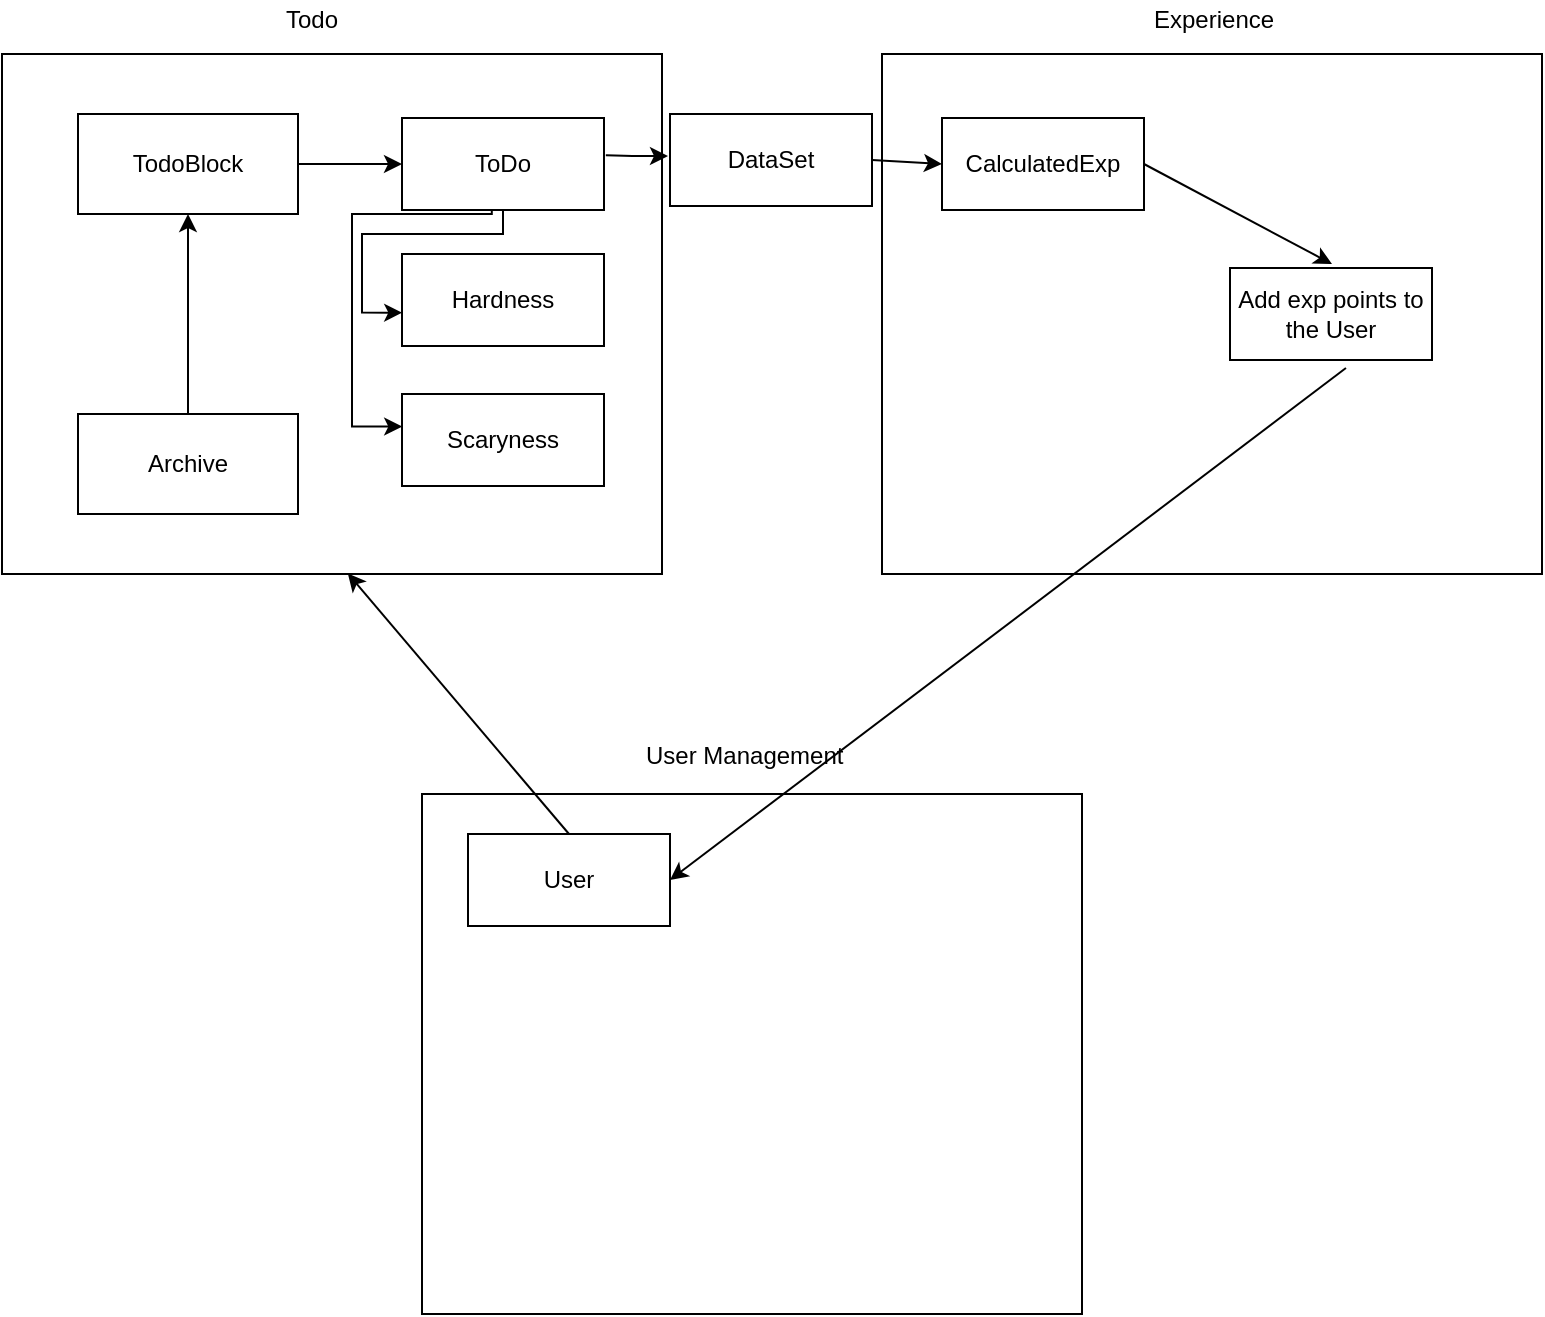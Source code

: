 <mxfile version="12.1.3" type="github" pages="1">
  <diagram id="Rc_XmiZ5ZgW4b_LVRCiT" name="Page-1">
    <mxGraphModel dx="1408" dy="770" grid="1" gridSize="10" guides="1" tooltips="1" connect="1" arrows="1" fold="1" page="1" pageScale="1" pageWidth="850" pageHeight="1100" math="0" shadow="0">
      <root>
        <mxCell id="0"/>
        <mxCell id="1" parent="0"/>
        <mxCell id="7lfXtU-1fm0I3fZK3Gpo-2" value="" style="rounded=0;whiteSpace=wrap;html=1;fillColor=none;" parent="1" vertex="1">
          <mxGeometry x="30" y="70" width="330" height="260" as="geometry"/>
        </mxCell>
        <mxCell id="7lfXtU-1fm0I3fZK3Gpo-3" value="" style="rounded=0;whiteSpace=wrap;html=1;fillColor=none;" parent="1" vertex="1">
          <mxGeometry x="470" y="70" width="330" height="260" as="geometry"/>
        </mxCell>
        <mxCell id="7lfXtU-1fm0I3fZK3Gpo-4" value="" style="rounded=0;whiteSpace=wrap;html=1;fillColor=none;" parent="1" vertex="1">
          <mxGeometry x="240" y="440" width="330" height="260" as="geometry"/>
        </mxCell>
        <mxCell id="7lfXtU-1fm0I3fZK3Gpo-5" value="Todo" style="text;html=1;resizable=0;points=[];autosize=1;align=left;verticalAlign=top;spacingTop=-4;" parent="1" vertex="1">
          <mxGeometry x="170" y="43" width="40" height="20" as="geometry"/>
        </mxCell>
        <mxCell id="7lfXtU-1fm0I3fZK3Gpo-6" value="Experience" style="text;html=1;resizable=0;points=[];autosize=1;align=left;verticalAlign=top;spacingTop=-4;" parent="1" vertex="1">
          <mxGeometry x="604" y="43" width="80" height="20" as="geometry"/>
        </mxCell>
        <mxCell id="7lfXtU-1fm0I3fZK3Gpo-7" value="User Management" style="text;html=1;resizable=0;points=[];autosize=1;align=left;verticalAlign=top;spacingTop=-4;" parent="1" vertex="1">
          <mxGeometry x="350" y="411" width="110" height="20" as="geometry"/>
        </mxCell>
        <mxCell id="7lfXtU-1fm0I3fZK3Gpo-11" value="" style="edgeStyle=orthogonalEdgeStyle;rounded=0;orthogonalLoop=1;jettySize=auto;html=1;" parent="1" source="7lfXtU-1fm0I3fZK3Gpo-8" target="7lfXtU-1fm0I3fZK3Gpo-9" edge="1">
          <mxGeometry relative="1" as="geometry"/>
        </mxCell>
        <mxCell id="7lfXtU-1fm0I3fZK3Gpo-8" value="TodoBlock" style="rounded=0;whiteSpace=wrap;html=1;fillColor=none;" parent="1" vertex="1">
          <mxGeometry x="68" y="100" width="110" height="50" as="geometry"/>
        </mxCell>
        <mxCell id="7lfXtU-1fm0I3fZK3Gpo-9" value="ToDo" style="rounded=0;whiteSpace=wrap;html=1;fillColor=none;" parent="1" vertex="1">
          <mxGeometry x="230" y="102" width="101" height="46" as="geometry"/>
        </mxCell>
        <mxCell id="7lfXtU-1fm0I3fZK3Gpo-12" style="edgeStyle=orthogonalEdgeStyle;rounded=0;orthogonalLoop=1;jettySize=auto;html=1;entryX=0.5;entryY=1;entryDx=0;entryDy=0;" parent="1" source="7lfXtU-1fm0I3fZK3Gpo-10" target="7lfXtU-1fm0I3fZK3Gpo-8" edge="1">
          <mxGeometry relative="1" as="geometry"/>
        </mxCell>
        <mxCell id="7lfXtU-1fm0I3fZK3Gpo-10" value="Archive" style="rounded=0;whiteSpace=wrap;html=1;fillColor=none;" parent="1" vertex="1">
          <mxGeometry x="68" y="250" width="110" height="50" as="geometry"/>
        </mxCell>
        <mxCell id="7lfXtU-1fm0I3fZK3Gpo-13" value="CalculatedExp" style="rounded=0;whiteSpace=wrap;html=1;fillColor=none;" parent="1" vertex="1">
          <mxGeometry x="500" y="102" width="101" height="46" as="geometry"/>
        </mxCell>
        <mxCell id="7lfXtU-1fm0I3fZK3Gpo-15" value="DataSet" style="rounded=0;whiteSpace=wrap;html=1;fillColor=none;" parent="1" vertex="1">
          <mxGeometry x="364" y="100" width="101" height="46" as="geometry"/>
        </mxCell>
        <mxCell id="7lfXtU-1fm0I3fZK3Gpo-16" value="Hardness" style="rounded=0;whiteSpace=wrap;html=1;fillColor=none;" parent="1" vertex="1">
          <mxGeometry x="230" y="170" width="101" height="46" as="geometry"/>
        </mxCell>
        <mxCell id="7lfXtU-1fm0I3fZK3Gpo-17" value="Scaryness" style="rounded=0;whiteSpace=wrap;html=1;fillColor=none;" parent="1" vertex="1">
          <mxGeometry x="230" y="240" width="101" height="46" as="geometry"/>
        </mxCell>
        <mxCell id="7lfXtU-1fm0I3fZK3Gpo-21" style="edgeStyle=orthogonalEdgeStyle;rounded=0;orthogonalLoop=1;jettySize=auto;html=1;exitX=0.5;exitY=1;exitDx=0;exitDy=0;entryX=0.001;entryY=0.638;entryDx=0;entryDy=0;entryPerimeter=0;" parent="1" source="7lfXtU-1fm0I3fZK3Gpo-9" target="7lfXtU-1fm0I3fZK3Gpo-16" edge="1">
          <mxGeometry relative="1" as="geometry">
            <Array as="points">
              <mxPoint x="280" y="160"/>
              <mxPoint x="210" y="160"/>
              <mxPoint x="210" y="199"/>
            </Array>
          </mxGeometry>
        </mxCell>
        <mxCell id="7lfXtU-1fm0I3fZK3Gpo-22" style="edgeStyle=orthogonalEdgeStyle;rounded=0;orthogonalLoop=1;jettySize=auto;html=1;exitX=0.5;exitY=1;exitDx=0;exitDy=0;entryX=0.001;entryY=0.354;entryDx=0;entryDy=0;entryPerimeter=0;" parent="1" target="7lfXtU-1fm0I3fZK3Gpo-17" edge="1">
          <mxGeometry relative="1" as="geometry">
            <mxPoint x="274.889" y="147.944" as="sourcePoint"/>
            <mxPoint x="224.611" y="199.333" as="targetPoint"/>
            <Array as="points">
              <mxPoint x="275" y="150"/>
              <mxPoint x="205" y="150"/>
              <mxPoint x="205" y="256"/>
            </Array>
          </mxGeometry>
        </mxCell>
        <mxCell id="7lfXtU-1fm0I3fZK3Gpo-24" value="" style="endArrow=classic;html=1;exitX=1.009;exitY=0.405;exitDx=0;exitDy=0;exitPerimeter=0;" parent="1" source="7lfXtU-1fm0I3fZK3Gpo-9" edge="1">
          <mxGeometry width="50" height="50" relative="1" as="geometry">
            <mxPoint x="340" y="210" as="sourcePoint"/>
            <mxPoint x="363" y="121" as="targetPoint"/>
            <Array as="points">
              <mxPoint x="350" y="121"/>
            </Array>
          </mxGeometry>
        </mxCell>
        <mxCell id="7lfXtU-1fm0I3fZK3Gpo-26" value="" style="endArrow=classic;html=1;exitX=1;exitY=0.5;exitDx=0;exitDy=0;entryX=0;entryY=0.5;entryDx=0;entryDy=0;" parent="1" source="7lfXtU-1fm0I3fZK3Gpo-15" target="7lfXtU-1fm0I3fZK3Gpo-13" edge="1">
          <mxGeometry width="50" height="50" relative="1" as="geometry">
            <mxPoint x="460" y="160" as="sourcePoint"/>
            <mxPoint x="510" y="110" as="targetPoint"/>
          </mxGeometry>
        </mxCell>
        <mxCell id="7lfXtU-1fm0I3fZK3Gpo-27" value="User" style="rounded=0;whiteSpace=wrap;html=1;fillColor=none;" parent="1" vertex="1">
          <mxGeometry x="263" y="460" width="101" height="46" as="geometry"/>
        </mxCell>
        <mxCell id="7lfXtU-1fm0I3fZK3Gpo-28" value="" style="endArrow=classic;html=1;exitX=0.5;exitY=0;exitDx=0;exitDy=0;entryX=0.524;entryY=0.999;entryDx=0;entryDy=0;entryPerimeter=0;" parent="1" source="7lfXtU-1fm0I3fZK3Gpo-27" target="7lfXtU-1fm0I3fZK3Gpo-2" edge="1">
          <mxGeometry width="50" height="50" relative="1" as="geometry">
            <mxPoint x="250" y="450" as="sourcePoint"/>
            <mxPoint x="300" y="400" as="targetPoint"/>
          </mxGeometry>
        </mxCell>
        <mxCell id="g4744lY3ipZy2g39p095-1" value="Add exp points to the User" style="rounded=0;whiteSpace=wrap;html=1;fillColor=none;" vertex="1" parent="1">
          <mxGeometry x="644" y="177" width="101" height="46" as="geometry"/>
        </mxCell>
        <mxCell id="g4744lY3ipZy2g39p095-2" value="" style="endArrow=classic;html=1;exitX=0.574;exitY=1.087;exitDx=0;exitDy=0;exitPerimeter=0;entryX=1;entryY=0.5;entryDx=0;entryDy=0;" edge="1" parent="1" source="g4744lY3ipZy2g39p095-1" target="7lfXtU-1fm0I3fZK3Gpo-27">
          <mxGeometry width="50" height="50" relative="1" as="geometry">
            <mxPoint x="600" y="350" as="sourcePoint"/>
            <mxPoint x="650" y="300" as="targetPoint"/>
          </mxGeometry>
        </mxCell>
        <mxCell id="g4744lY3ipZy2g39p095-3" value="" style="endArrow=classic;html=1;exitX=1;exitY=0.5;exitDx=0;exitDy=0;" edge="1" parent="1" source="7lfXtU-1fm0I3fZK3Gpo-13">
          <mxGeometry width="50" height="50" relative="1" as="geometry">
            <mxPoint x="650" y="160" as="sourcePoint"/>
            <mxPoint x="695" y="175" as="targetPoint"/>
          </mxGeometry>
        </mxCell>
      </root>
    </mxGraphModel>
  </diagram>
</mxfile>
